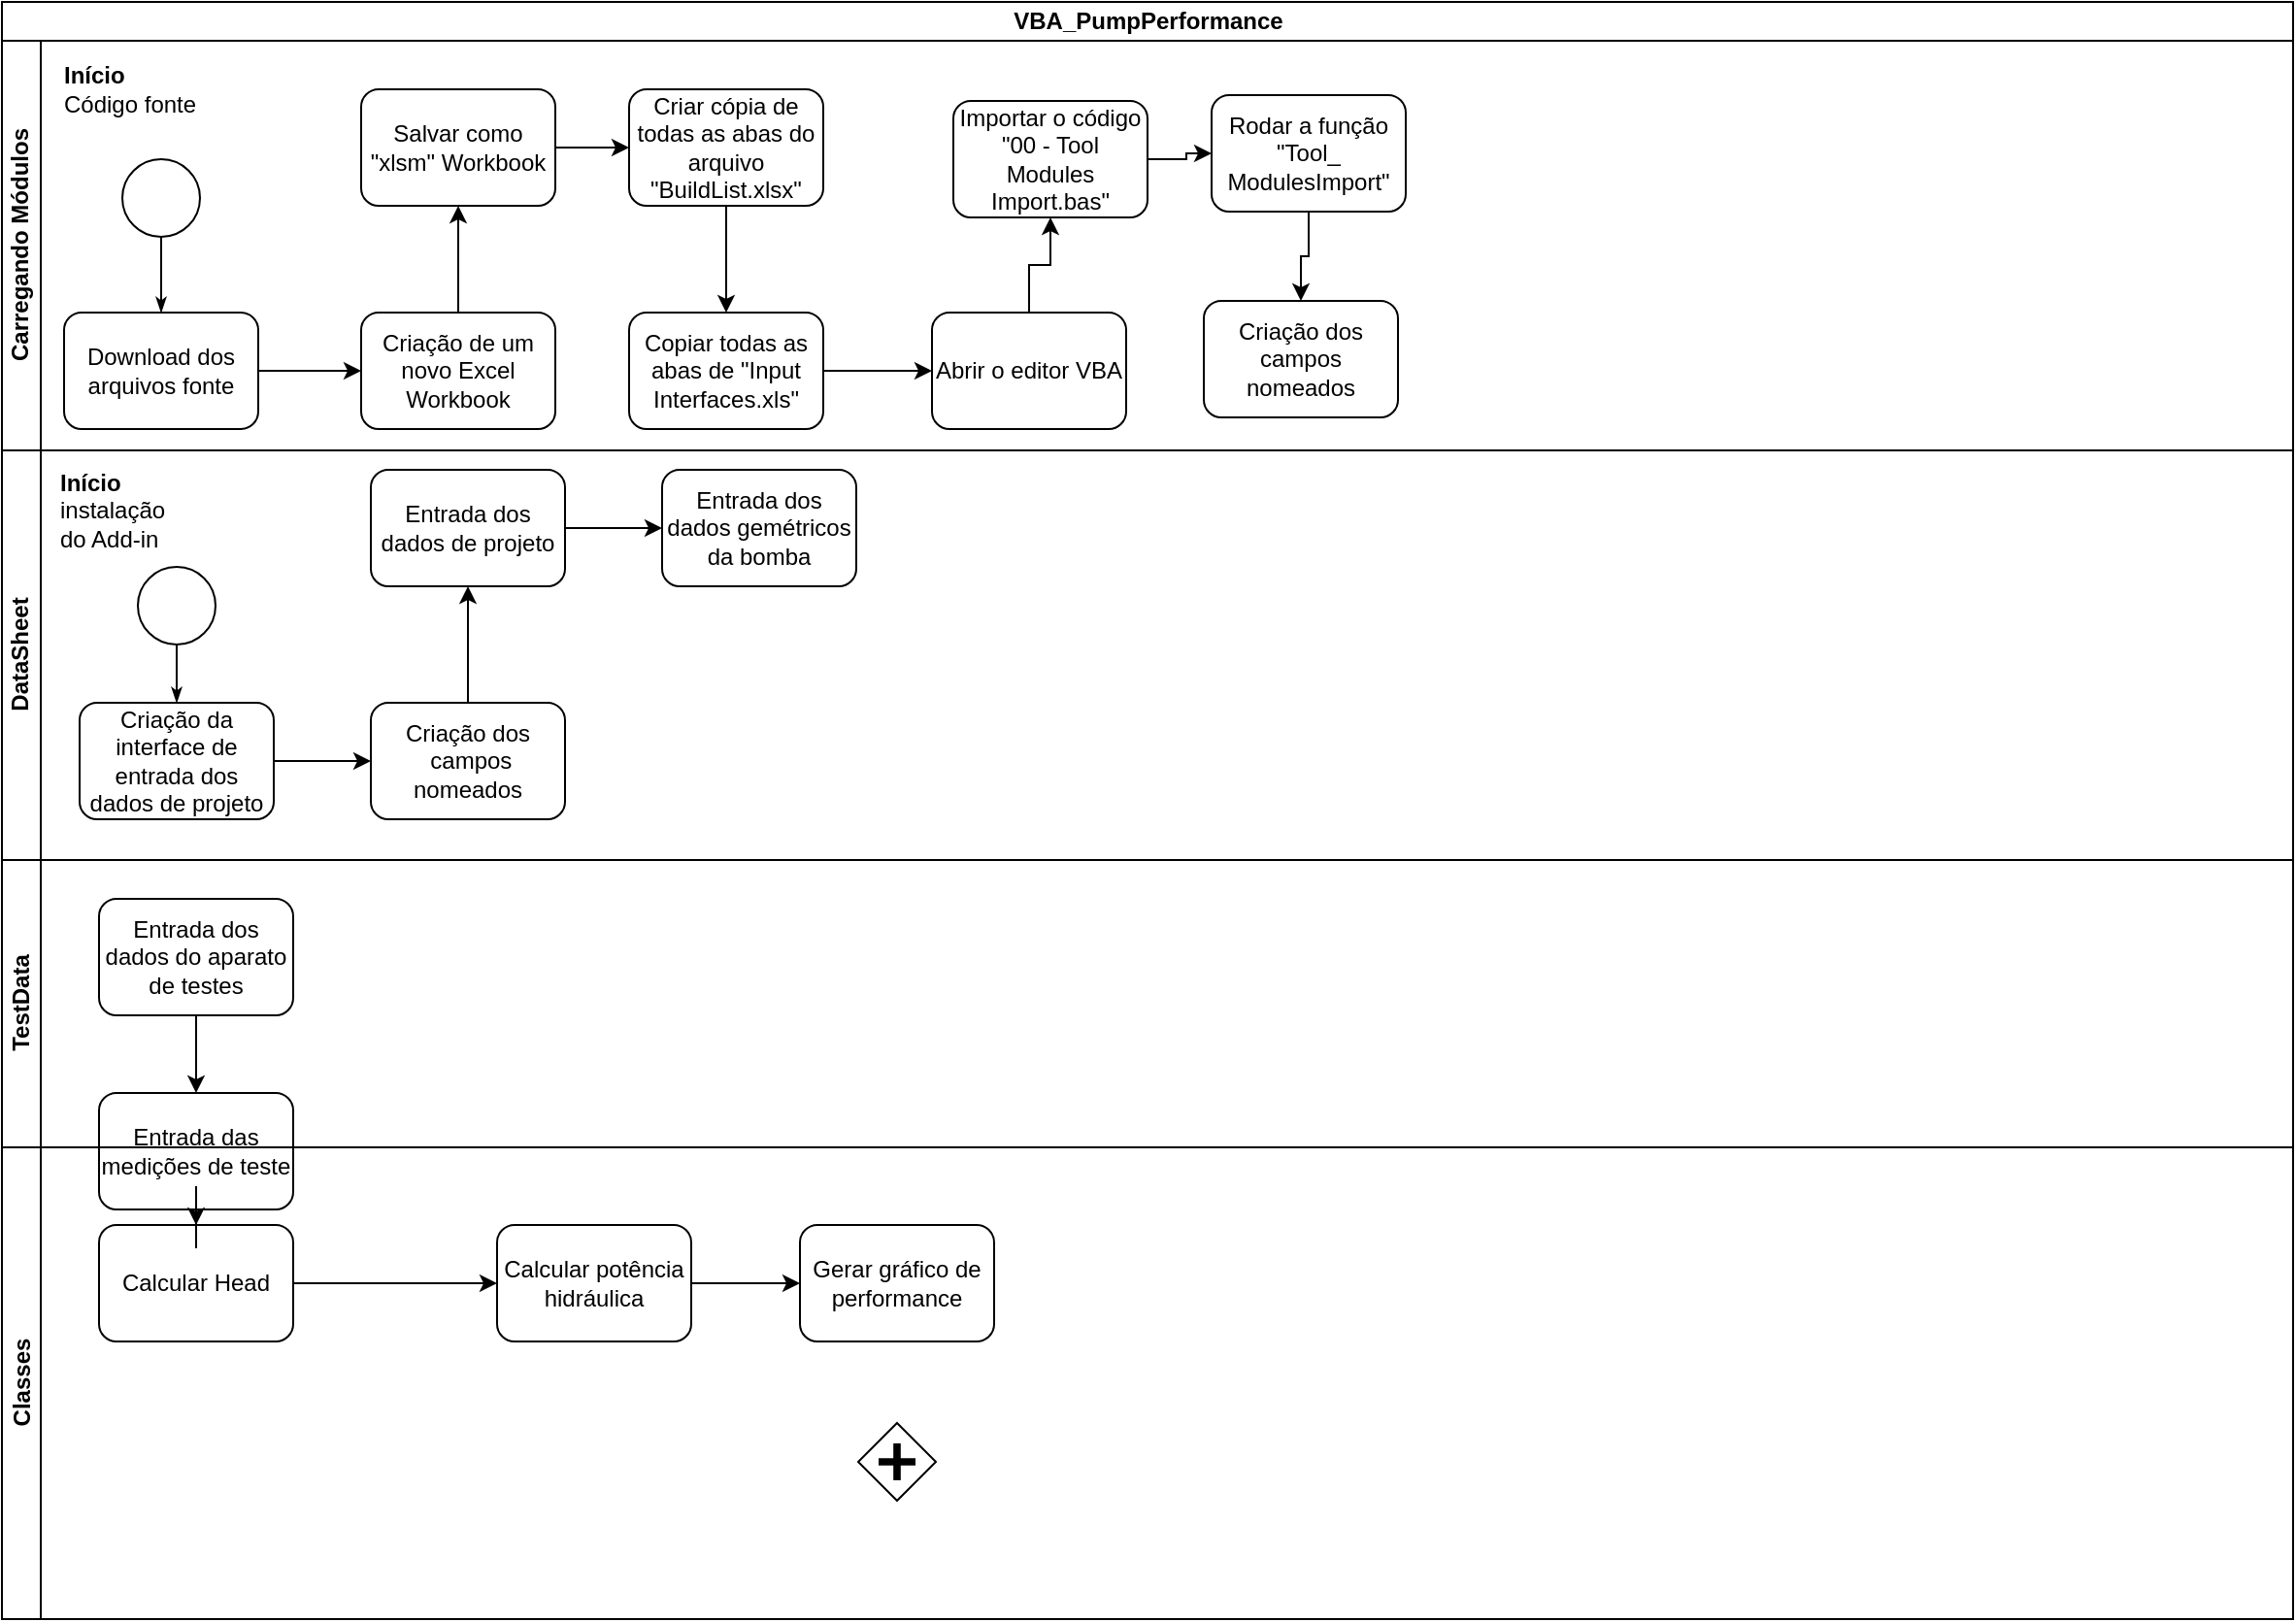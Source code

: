 <mxfile version="14.9.5" type="github">
  <diagram name="Page-1" id="c7488fd3-1785-93aa-aadb-54a6760d102a">
    <mxGraphModel dx="1020" dy="564" grid="0" gridSize="10" guides="1" tooltips="1" connect="1" arrows="1" fold="1" page="1" pageScale="1" pageWidth="1169" pageHeight="827" background="none" math="0" shadow="0">
      <root>
        <mxCell id="0" />
        <mxCell id="1" parent="0" />
        <mxCell id="2b4e8129b02d487f-1" value="VBA_PumpPerformance" style="swimlane;html=1;childLayout=stackLayout;horizontal=1;startSize=20;horizontalStack=0;rounded=0;shadow=0;labelBackgroundColor=none;strokeWidth=1;fontFamily=Helvetica;fontSize=12;align=center;" parent="1" vertex="1">
          <mxGeometry x="10" y="10" width="1180" height="833" as="geometry" />
        </mxCell>
        <mxCell id="6z-pGc0NpD1K-DbJcyDK-2" value="Carregando Módulos" style="swimlane;html=1;startSize=20;horizontal=0;fontFamily=Helvetica;" parent="2b4e8129b02d487f-1" vertex="1">
          <mxGeometry y="20" width="1180" height="211" as="geometry" />
        </mxCell>
        <mxCell id="6z-pGc0NpD1K-DbJcyDK-3" style="edgeStyle=orthogonalEdgeStyle;rounded=0;html=1;labelBackgroundColor=none;startArrow=none;startFill=0;startSize=5;endArrow=classicThin;endFill=1;endSize=5;jettySize=auto;orthogonalLoop=1;strokeWidth=1;fontFamily=Helvetica;fontSize=12;" parent="6z-pGc0NpD1K-DbJcyDK-2" source="6z-pGc0NpD1K-DbJcyDK-4" target="6z-pGc0NpD1K-DbJcyDK-5" edge="1">
          <mxGeometry relative="1" as="geometry" />
        </mxCell>
        <mxCell id="6z-pGc0NpD1K-DbJcyDK-4" value="" style="ellipse;whiteSpace=wrap;html=1;rounded=0;shadow=0;labelBackgroundColor=none;strokeWidth=1;fontFamily=Helvetica;fontSize=12;align=center;" parent="6z-pGc0NpD1K-DbJcyDK-2" vertex="1">
          <mxGeometry x="62" y="61" width="40" height="40" as="geometry" />
        </mxCell>
        <mxCell id="6z-pGc0NpD1K-DbJcyDK-5" value="Download dos arquivos fonte" style="rounded=1;whiteSpace=wrap;html=1;shadow=0;labelBackgroundColor=none;strokeWidth=1;fontFamily=Helvetica;fontSize=12;align=center;" parent="6z-pGc0NpD1K-DbJcyDK-2" vertex="1">
          <mxGeometry x="32" y="140.0" width="100" height="60" as="geometry" />
        </mxCell>
        <mxCell id="6z-pGc0NpD1K-DbJcyDK-6" value="&lt;b style=&quot;font-size: 12px&quot;&gt;&lt;font style=&quot;font-size: 12px&quot;&gt;Início&lt;/font&gt;&lt;/b&gt;&lt;br style=&quot;font-size: 12px&quot;&gt;Código fonte" style="text;html=1;strokeColor=none;fillColor=none;align=left;verticalAlign=middle;whiteSpace=wrap;rounded=0;fontFamily=Helvetica;fontSize=12;" parent="6z-pGc0NpD1K-DbJcyDK-2" vertex="1">
          <mxGeometry x="30" width="120" height="50" as="geometry" />
        </mxCell>
        <mxCell id="6z-pGc0NpD1K-DbJcyDK-7" value="Criação dos campos nomeados" style="rounded=1;whiteSpace=wrap;html=1;shadow=0;labelBackgroundColor=none;strokeWidth=1;fontFamily=Helvetica;fontSize=12;align=center;" parent="6z-pGc0NpD1K-DbJcyDK-2" vertex="1">
          <mxGeometry x="619" y="134" width="100" height="60" as="geometry" />
        </mxCell>
        <mxCell id="6z-pGc0NpD1K-DbJcyDK-16" value="Criação de um novo Excel Workbook" style="rounded=1;whiteSpace=wrap;html=1;shadow=0;labelBackgroundColor=none;strokeWidth=1;fontFamily=Helvetica;fontSize=12;align=center;" parent="6z-pGc0NpD1K-DbJcyDK-2" vertex="1">
          <mxGeometry x="185" y="140" width="100" height="60" as="geometry" />
        </mxCell>
        <mxCell id="6z-pGc0NpD1K-DbJcyDK-9" style="edgeStyle=orthogonalEdgeStyle;rounded=0;orthogonalLoop=1;jettySize=auto;html=1;fontFamily=Helvetica;fontSize=12;entryX=0;entryY=0.5;entryDx=0;entryDy=0;" parent="6z-pGc0NpD1K-DbJcyDK-2" source="6z-pGc0NpD1K-DbJcyDK-5" target="6z-pGc0NpD1K-DbJcyDK-16" edge="1">
          <mxGeometry relative="1" as="geometry" />
        </mxCell>
        <mxCell id="6z-pGc0NpD1K-DbJcyDK-19" value="Criar cópia de todas as abas do arquivo &quot;BuildList.xlsx&quot;" style="rounded=1;whiteSpace=wrap;html=1;shadow=0;labelBackgroundColor=none;strokeWidth=1;fontFamily=Helvetica;fontSize=12;align=center;" parent="6z-pGc0NpD1K-DbJcyDK-2" vertex="1">
          <mxGeometry x="323" y="25" width="100" height="60" as="geometry" />
        </mxCell>
        <mxCell id="UGJOX2wQrT1zsnrNDpgC-5" style="edgeStyle=orthogonalEdgeStyle;rounded=0;orthogonalLoop=1;jettySize=auto;html=1;" edge="1" parent="6z-pGc0NpD1K-DbJcyDK-2" source="6z-pGc0NpD1K-DbJcyDK-24" target="6z-pGc0NpD1K-DbJcyDK-7">
          <mxGeometry relative="1" as="geometry" />
        </mxCell>
        <mxCell id="6z-pGc0NpD1K-DbJcyDK-24" value="Rodar a função &quot;Tool_&lt;br&gt;ModulesImport&quot;" style="rounded=1;whiteSpace=wrap;html=1;shadow=0;labelBackgroundColor=none;strokeWidth=1;fontFamily=Helvetica;fontSize=12;align=center;" parent="6z-pGc0NpD1K-DbJcyDK-2" vertex="1">
          <mxGeometry x="623" y="28" width="100" height="60" as="geometry" />
        </mxCell>
        <mxCell id="UGJOX2wQrT1zsnrNDpgC-2" style="edgeStyle=orthogonalEdgeStyle;rounded=0;orthogonalLoop=1;jettySize=auto;html=1;entryX=0;entryY=0.5;entryDx=0;entryDy=0;" edge="1" parent="6z-pGc0NpD1K-DbJcyDK-2" source="UGJOX2wQrT1zsnrNDpgC-1" target="6z-pGc0NpD1K-DbJcyDK-24">
          <mxGeometry relative="1" as="geometry" />
        </mxCell>
        <mxCell id="UGJOX2wQrT1zsnrNDpgC-1" value="Importar o código &quot;00 - Tool Modules Import.bas&quot;" style="rounded=1;whiteSpace=wrap;html=1;shadow=0;labelBackgroundColor=none;strokeWidth=1;fontFamily=Helvetica;fontSize=12;align=center;" vertex="1" parent="6z-pGc0NpD1K-DbJcyDK-2">
          <mxGeometry x="490" y="31" width="100" height="60" as="geometry" />
        </mxCell>
        <mxCell id="6z-pGc0NpD1K-DbJcyDK-21" value="Abrir o editor VBA" style="rounded=1;whiteSpace=wrap;html=1;shadow=0;labelBackgroundColor=none;strokeWidth=1;fontFamily=Helvetica;fontSize=12;align=center;" parent="6z-pGc0NpD1K-DbJcyDK-2" vertex="1">
          <mxGeometry x="479" y="140" width="100" height="60" as="geometry" />
        </mxCell>
        <mxCell id="6z-pGc0NpD1K-DbJcyDK-25" style="edgeStyle=orthogonalEdgeStyle;rounded=0;orthogonalLoop=1;jettySize=auto;html=1;entryX=0.5;entryY=1;entryDx=0;entryDy=0;" parent="6z-pGc0NpD1K-DbJcyDK-2" source="6z-pGc0NpD1K-DbJcyDK-21" target="UGJOX2wQrT1zsnrNDpgC-1" edge="1">
          <mxGeometry relative="1" as="geometry" />
        </mxCell>
        <mxCell id="2b4e8129b02d487f-2" value="DataSheet" style="swimlane;html=1;startSize=20;horizontal=0;fontFamily=Helvetica;" parent="2b4e8129b02d487f-1" vertex="1">
          <mxGeometry y="231" width="1180" height="211" as="geometry" />
        </mxCell>
        <mxCell id="2b4e8129b02d487f-18" style="edgeStyle=orthogonalEdgeStyle;rounded=0;html=1;labelBackgroundColor=none;startArrow=none;startFill=0;startSize=5;endArrow=classicThin;endFill=1;endSize=5;jettySize=auto;orthogonalLoop=1;strokeWidth=1;fontFamily=Helvetica;fontSize=12;" parent="2b4e8129b02d487f-2" source="2b4e8129b02d487f-5" target="2b4e8129b02d487f-6" edge="1">
          <mxGeometry relative="1" as="geometry" />
        </mxCell>
        <mxCell id="2b4e8129b02d487f-5" value="" style="ellipse;whiteSpace=wrap;html=1;rounded=0;shadow=0;labelBackgroundColor=none;strokeWidth=1;fontFamily=Helvetica;fontSize=12;align=center;" parent="2b4e8129b02d487f-2" vertex="1">
          <mxGeometry x="70" y="60" width="40" height="40" as="geometry" />
        </mxCell>
        <mxCell id="2b4e8129b02d487f-6" value="Criação da interface de entrada dos dados de projeto" style="rounded=1;whiteSpace=wrap;html=1;shadow=0;labelBackgroundColor=none;strokeWidth=1;fontFamily=Helvetica;fontSize=12;align=center;" parent="2b4e8129b02d487f-2" vertex="1">
          <mxGeometry x="40" y="130.0" width="100" height="60" as="geometry" />
        </mxCell>
        <mxCell id="_Npp1PTNY8HX3L-tcrCO-12" value="Entrada dos dados gemétricos da bomba" style="rounded=1;whiteSpace=wrap;html=1;shadow=0;labelBackgroundColor=none;strokeWidth=1;fontFamily=Helvetica;fontSize=12;align=center;" parent="2b4e8129b02d487f-2" vertex="1">
          <mxGeometry x="340" y="10" width="100" height="60" as="geometry" />
        </mxCell>
        <mxCell id="_Npp1PTNY8HX3L-tcrCO-19" value="Criação dos &amp;nbsp;campos nomeados" style="rounded=1;whiteSpace=wrap;html=1;shadow=0;labelBackgroundColor=none;strokeWidth=1;fontFamily=Helvetica;fontSize=12;align=center;" parent="2b4e8129b02d487f-2" vertex="1">
          <mxGeometry x="190" y="130" width="100" height="60" as="geometry" />
        </mxCell>
        <mxCell id="_Npp1PTNY8HX3L-tcrCO-20" style="edgeStyle=orthogonalEdgeStyle;rounded=0;orthogonalLoop=1;jettySize=auto;html=1;fontFamily=Helvetica;fontSize=12;" parent="2b4e8129b02d487f-2" source="2b4e8129b02d487f-6" target="_Npp1PTNY8HX3L-tcrCO-19" edge="1">
          <mxGeometry relative="1" as="geometry" />
        </mxCell>
        <mxCell id="_Npp1PTNY8HX3L-tcrCO-2" value="Entrada dos dados de projeto" style="rounded=1;whiteSpace=wrap;html=1;shadow=0;labelBackgroundColor=none;strokeWidth=1;fontFamily=Helvetica;fontSize=12;align=center;" parent="2b4e8129b02d487f-2" vertex="1">
          <mxGeometry x="190" y="10.0" width="100" height="60" as="geometry" />
        </mxCell>
        <mxCell id="_Npp1PTNY8HX3L-tcrCO-6" style="edgeStyle=orthogonalEdgeStyle;rounded=0;orthogonalLoop=1;jettySize=auto;html=1;entryX=0;entryY=0.5;entryDx=0;entryDy=0;fontFamily=Helvetica;fontSize=12;" parent="2b4e8129b02d487f-2" source="_Npp1PTNY8HX3L-tcrCO-2" target="_Npp1PTNY8HX3L-tcrCO-12" edge="1">
          <mxGeometry relative="1" as="geometry" />
        </mxCell>
        <mxCell id="_Npp1PTNY8HX3L-tcrCO-21" style="edgeStyle=orthogonalEdgeStyle;rounded=0;orthogonalLoop=1;jettySize=auto;html=1;fontFamily=Helvetica;fontSize=12;entryX=0.5;entryY=1;entryDx=0;entryDy=0;" parent="2b4e8129b02d487f-2" source="_Npp1PTNY8HX3L-tcrCO-19" target="_Npp1PTNY8HX3L-tcrCO-2" edge="1">
          <mxGeometry relative="1" as="geometry">
            <mxPoint x="180" y="250" as="targetPoint" />
          </mxGeometry>
        </mxCell>
        <mxCell id="2b4e8129b02d487f-3" value="TestData" style="swimlane;html=1;startSize=20;horizontal=0;fontFamily=Helvetica;" parent="2b4e8129b02d487f-1" vertex="1">
          <mxGeometry y="442" width="1180" height="148" as="geometry" />
        </mxCell>
        <mxCell id="_Npp1PTNY8HX3L-tcrCO-7" value="Entrada das medições de teste" style="rounded=1;whiteSpace=wrap;html=1;shadow=0;labelBackgroundColor=none;strokeWidth=1;fontFamily=Helvetica;fontSize=12;align=center;" parent="2b4e8129b02d487f-3" vertex="1">
          <mxGeometry x="50" y="120" width="100" height="60" as="geometry" />
        </mxCell>
        <mxCell id="_Npp1PTNY8HX3L-tcrCO-9" value="Entrada dos dados do aparato de testes" style="rounded=1;whiteSpace=wrap;html=1;shadow=0;labelBackgroundColor=none;strokeWidth=1;fontFamily=Helvetica;fontSize=12;align=center;" parent="2b4e8129b02d487f-3" vertex="1">
          <mxGeometry x="50" y="20" width="100" height="60" as="geometry" />
        </mxCell>
        <mxCell id="_Npp1PTNY8HX3L-tcrCO-11" style="edgeStyle=orthogonalEdgeStyle;rounded=0;orthogonalLoop=1;jettySize=auto;html=1;entryX=0.5;entryY=0;entryDx=0;entryDy=0;fontFamily=Helvetica;fontSize=12;" parent="2b4e8129b02d487f-3" source="_Npp1PTNY8HX3L-tcrCO-9" target="_Npp1PTNY8HX3L-tcrCO-7" edge="1">
          <mxGeometry relative="1" as="geometry" />
        </mxCell>
        <mxCell id="2b4e8129b02d487f-4" value="Classes" style="swimlane;html=1;startSize=20;horizontal=0;fontFamily=Helvetica;" parent="2b4e8129b02d487f-1" vertex="1">
          <mxGeometry y="590" width="1180" height="243" as="geometry">
            <mxRectangle y="460" width="1150" height="20" as="alternateBounds" />
          </mxGeometry>
        </mxCell>
        <mxCell id="2b4e8129b02d487f-16" value="" style="shape=mxgraph.bpmn.shape;html=1;verticalLabelPosition=bottom;labelBackgroundColor=#ffffff;verticalAlign=top;perimeter=rhombusPerimeter;background=gateway;outline=none;symbol=parallelGw;rounded=1;shadow=0;strokeWidth=1;fontFamily=Helvetica;fontSize=12;align=center;" parent="2b4e8129b02d487f-4" vertex="1">
          <mxGeometry x="441" y="142.0" width="40" height="40" as="geometry" />
        </mxCell>
        <mxCell id="_Npp1PTNY8HX3L-tcrCO-25" value="Calcular potência hidráulica" style="rounded=1;whiteSpace=wrap;html=1;shadow=0;labelBackgroundColor=none;strokeWidth=1;fontFamily=Helvetica;fontSize=12;align=center;" parent="2b4e8129b02d487f-4" vertex="1">
          <mxGeometry x="255" y="40" width="100" height="60" as="geometry" />
        </mxCell>
        <mxCell id="_Npp1PTNY8HX3L-tcrCO-24" value="Calcular Head" style="rounded=1;whiteSpace=wrap;html=1;shadow=0;labelBackgroundColor=none;strokeWidth=1;fontFamily=Helvetica;fontSize=12;align=center;" parent="2b4e8129b02d487f-4" vertex="1">
          <mxGeometry x="50" y="40" width="100" height="60" as="geometry" />
        </mxCell>
        <mxCell id="_Npp1PTNY8HX3L-tcrCO-27" style="edgeStyle=orthogonalEdgeStyle;rounded=0;orthogonalLoop=1;jettySize=auto;html=1;entryX=0;entryY=0.5;entryDx=0;entryDy=0;fontFamily=Helvetica;fontSize=12;" parent="2b4e8129b02d487f-4" source="_Npp1PTNY8HX3L-tcrCO-24" target="_Npp1PTNY8HX3L-tcrCO-25" edge="1">
          <mxGeometry relative="1" as="geometry" />
        </mxCell>
        <mxCell id="_Npp1PTNY8HX3L-tcrCO-29" value="Gerar gráfico de performance" style="rounded=1;whiteSpace=wrap;html=1;shadow=0;labelBackgroundColor=none;strokeWidth=1;fontFamily=Helvetica;fontSize=12;align=center;" parent="2b4e8129b02d487f-4" vertex="1">
          <mxGeometry x="411" y="40" width="100" height="60" as="geometry" />
        </mxCell>
        <mxCell id="_Npp1PTNY8HX3L-tcrCO-28" style="edgeStyle=orthogonalEdgeStyle;rounded=0;orthogonalLoop=1;jettySize=auto;html=1;fontFamily=Helvetica;fontSize=12;entryX=0;entryY=0.5;entryDx=0;entryDy=0;" parent="2b4e8129b02d487f-4" source="_Npp1PTNY8HX3L-tcrCO-25" target="_Npp1PTNY8HX3L-tcrCO-29" edge="1">
          <mxGeometry relative="1" as="geometry">
            <mxPoint x="437.235" y="64.235" as="targetPoint" />
          </mxGeometry>
        </mxCell>
        <mxCell id="_Npp1PTNY8HX3L-tcrCO-26" style="edgeStyle=orthogonalEdgeStyle;rounded=0;orthogonalLoop=1;jettySize=auto;html=1;entryX=0.5;entryY=0;entryDx=0;entryDy=0;fontFamily=Helvetica;fontSize=12;" parent="2b4e8129b02d487f-1" source="_Npp1PTNY8HX3L-tcrCO-7" target="_Npp1PTNY8HX3L-tcrCO-24" edge="1">
          <mxGeometry relative="1" as="geometry" />
        </mxCell>
        <mxCell id="6z-pGc0NpD1K-DbJcyDK-15" value="&lt;b style=&quot;font-size: 12px;&quot;&gt;&lt;font style=&quot;font-size: 12px;&quot;&gt;Início&lt;/font&gt;&lt;/b&gt;&lt;br style=&quot;font-size: 12px;&quot;&gt;instalação&lt;br style=&quot;font-size: 12px;&quot;&gt;do Add-in" style="text;html=1;strokeColor=none;fillColor=none;align=left;verticalAlign=middle;whiteSpace=wrap;rounded=0;fontFamily=Helvetica;fontSize=12;" parent="1" vertex="1">
          <mxGeometry x="38" y="247" width="120" height="50" as="geometry" />
        </mxCell>
        <mxCell id="6z-pGc0NpD1K-DbJcyDK-22" style="edgeStyle=orthogonalEdgeStyle;rounded=0;orthogonalLoop=1;jettySize=auto;html=1;entryX=0;entryY=0.5;entryDx=0;entryDy=0;" parent="1" source="6z-pGc0NpD1K-DbJcyDK-20" target="6z-pGc0NpD1K-DbJcyDK-19" edge="1">
          <mxGeometry relative="1" as="geometry" />
        </mxCell>
        <mxCell id="6z-pGc0NpD1K-DbJcyDK-20" value="Salvar como &quot;xlsm&quot; Workbook" style="rounded=1;whiteSpace=wrap;html=1;shadow=0;labelBackgroundColor=none;strokeWidth=1;fontFamily=Helvetica;fontSize=12;align=center;" parent="1" vertex="1">
          <mxGeometry x="195" y="55" width="100" height="60" as="geometry" />
        </mxCell>
        <mxCell id="6z-pGc0NpD1K-DbJcyDK-18" style="edgeStyle=orthogonalEdgeStyle;rounded=0;orthogonalLoop=1;jettySize=auto;html=1;entryX=0.5;entryY=1;entryDx=0;entryDy=0;" parent="1" source="6z-pGc0NpD1K-DbJcyDK-16" target="6z-pGc0NpD1K-DbJcyDK-20" edge="1">
          <mxGeometry relative="1" as="geometry" />
        </mxCell>
        <mxCell id="UGJOX2wQrT1zsnrNDpgC-4" style="edgeStyle=orthogonalEdgeStyle;rounded=0;orthogonalLoop=1;jettySize=auto;html=1;entryX=0;entryY=0.5;entryDx=0;entryDy=0;" edge="1" parent="1" source="8GANaAT1lU-iKpDCP0kg-1" target="6z-pGc0NpD1K-DbJcyDK-21">
          <mxGeometry relative="1" as="geometry" />
        </mxCell>
        <mxCell id="8GANaAT1lU-iKpDCP0kg-1" value="Copiar todas as abas de &quot;Input Interfaces.xls&quot;" style="rounded=1;whiteSpace=wrap;html=1;shadow=0;labelBackgroundColor=none;strokeWidth=1;fontFamily=Helvetica;fontSize=12;align=center;" parent="1" vertex="1">
          <mxGeometry x="333" y="170" width="100" height="60" as="geometry" />
        </mxCell>
        <mxCell id="UGJOX2wQrT1zsnrNDpgC-3" style="edgeStyle=orthogonalEdgeStyle;rounded=0;orthogonalLoop=1;jettySize=auto;html=1;entryX=0.5;entryY=0;entryDx=0;entryDy=0;" edge="1" parent="1" source="6z-pGc0NpD1K-DbJcyDK-19" target="8GANaAT1lU-iKpDCP0kg-1">
          <mxGeometry relative="1" as="geometry" />
        </mxCell>
      </root>
    </mxGraphModel>
  </diagram>
</mxfile>
